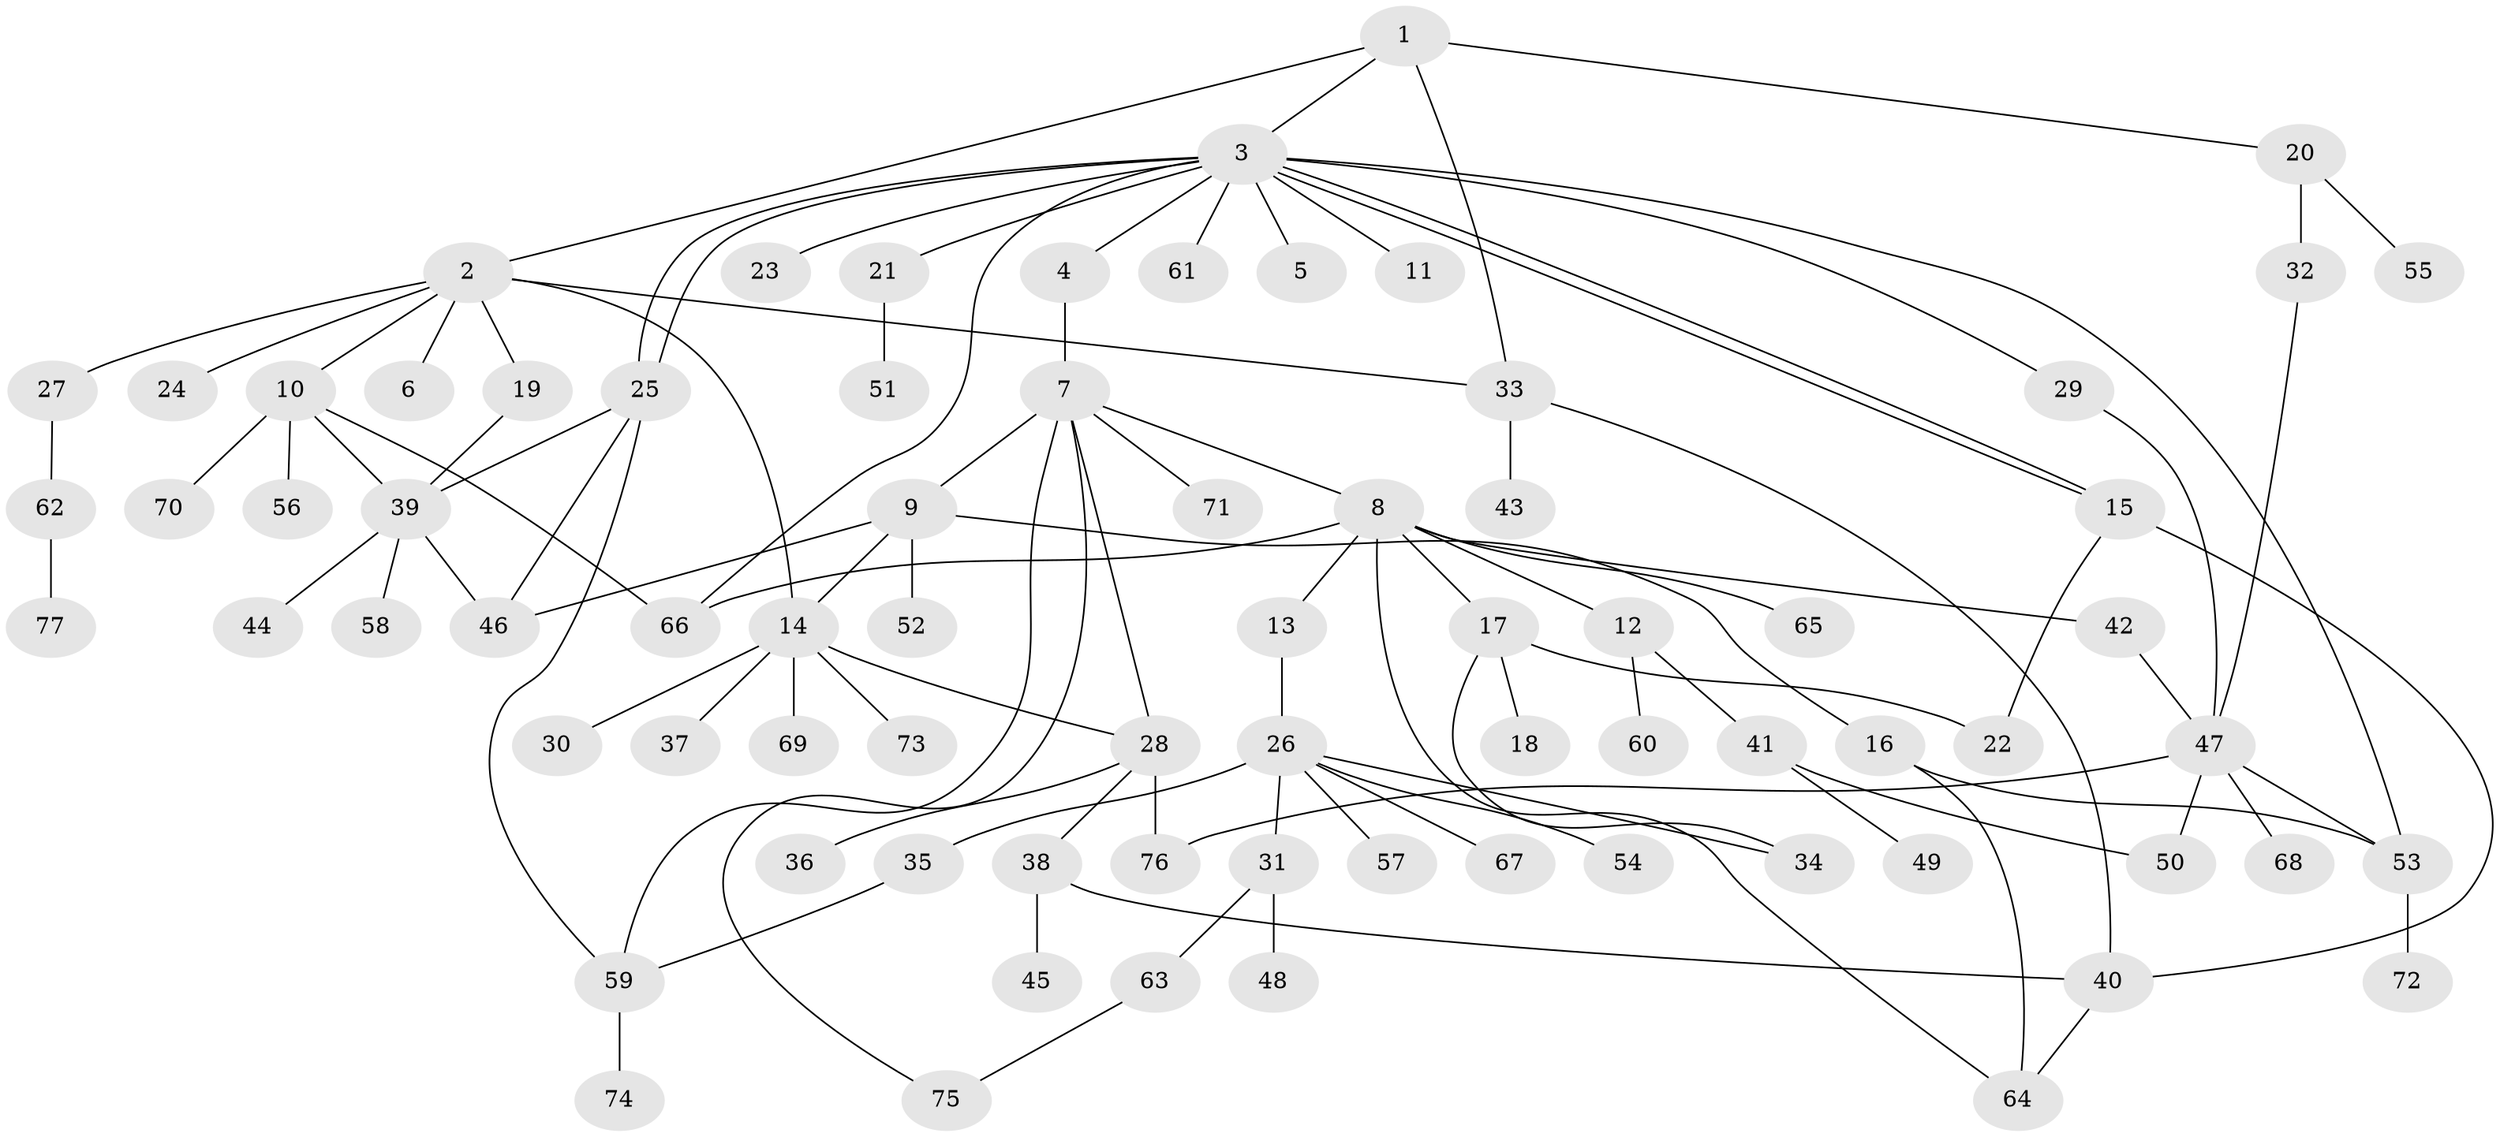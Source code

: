 // Generated by graph-tools (version 1.1) at 2025/49/03/09/25 03:49:55]
// undirected, 77 vertices, 102 edges
graph export_dot {
graph [start="1"]
  node [color=gray90,style=filled];
  1;
  2;
  3;
  4;
  5;
  6;
  7;
  8;
  9;
  10;
  11;
  12;
  13;
  14;
  15;
  16;
  17;
  18;
  19;
  20;
  21;
  22;
  23;
  24;
  25;
  26;
  27;
  28;
  29;
  30;
  31;
  32;
  33;
  34;
  35;
  36;
  37;
  38;
  39;
  40;
  41;
  42;
  43;
  44;
  45;
  46;
  47;
  48;
  49;
  50;
  51;
  52;
  53;
  54;
  55;
  56;
  57;
  58;
  59;
  60;
  61;
  62;
  63;
  64;
  65;
  66;
  67;
  68;
  69;
  70;
  71;
  72;
  73;
  74;
  75;
  76;
  77;
  1 -- 2;
  1 -- 3;
  1 -- 20;
  1 -- 33;
  2 -- 6;
  2 -- 10;
  2 -- 14;
  2 -- 19;
  2 -- 24;
  2 -- 27;
  2 -- 33;
  3 -- 4;
  3 -- 5;
  3 -- 11;
  3 -- 15;
  3 -- 15;
  3 -- 21;
  3 -- 23;
  3 -- 25;
  3 -- 25;
  3 -- 29;
  3 -- 53;
  3 -- 61;
  3 -- 66;
  4 -- 7;
  7 -- 8;
  7 -- 9;
  7 -- 28;
  7 -- 59;
  7 -- 71;
  7 -- 75;
  8 -- 12;
  8 -- 13;
  8 -- 17;
  8 -- 42;
  8 -- 64;
  8 -- 65;
  8 -- 66;
  9 -- 14;
  9 -- 16;
  9 -- 46;
  9 -- 52;
  10 -- 39;
  10 -- 56;
  10 -- 66;
  10 -- 70;
  12 -- 41;
  12 -- 60;
  13 -- 26;
  14 -- 28;
  14 -- 30;
  14 -- 37;
  14 -- 69;
  14 -- 73;
  15 -- 22;
  15 -- 40;
  16 -- 53;
  16 -- 64;
  17 -- 18;
  17 -- 22;
  17 -- 34;
  19 -- 39;
  20 -- 32;
  20 -- 55;
  21 -- 51;
  25 -- 39;
  25 -- 46;
  25 -- 59;
  26 -- 31;
  26 -- 34;
  26 -- 35;
  26 -- 54;
  26 -- 57;
  26 -- 67;
  27 -- 62;
  28 -- 36;
  28 -- 38;
  28 -- 76;
  29 -- 47;
  31 -- 48;
  31 -- 63;
  32 -- 47;
  33 -- 40;
  33 -- 43;
  35 -- 59;
  38 -- 40;
  38 -- 45;
  39 -- 44;
  39 -- 46;
  39 -- 58;
  40 -- 64;
  41 -- 49;
  41 -- 50;
  42 -- 47;
  47 -- 50;
  47 -- 53;
  47 -- 68;
  47 -- 76;
  53 -- 72;
  59 -- 74;
  62 -- 77;
  63 -- 75;
}
